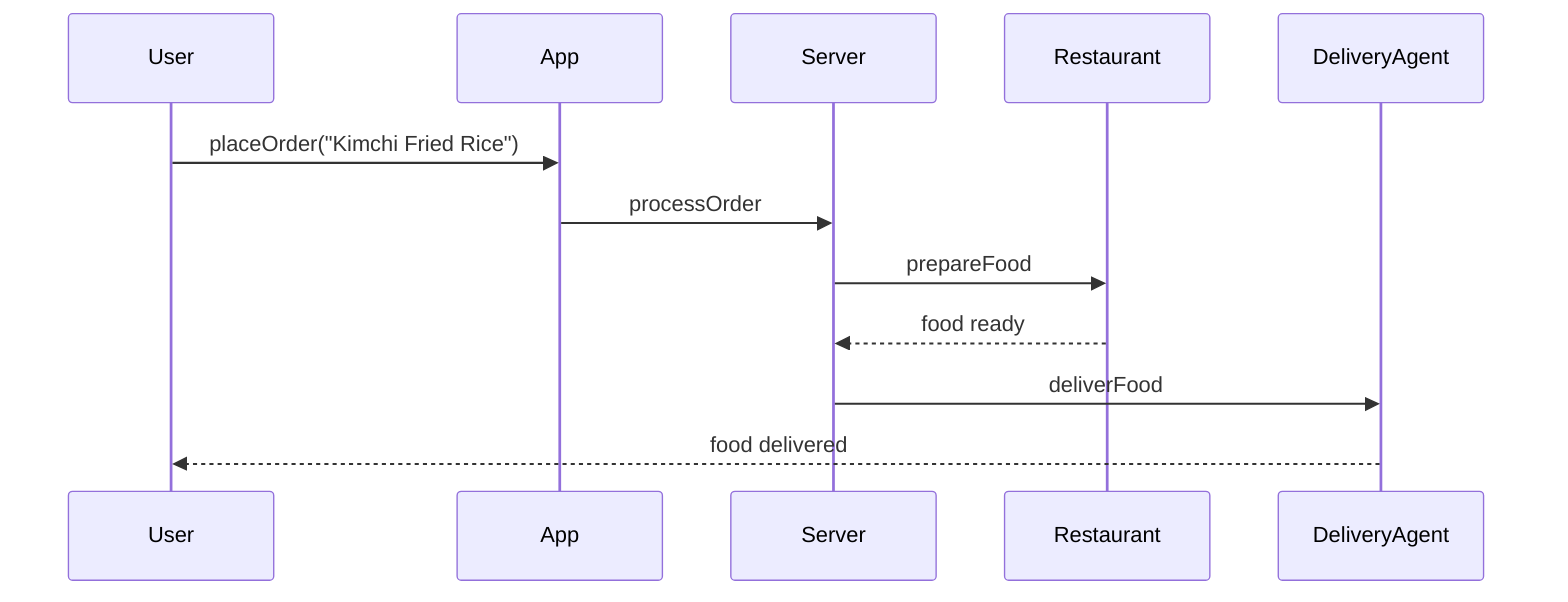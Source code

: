 sequenceDiagram
    participant User
    participant App
    participant Server
    participant Restaurant
    participant DeliveryAgent

    User->>App: placeOrder("Kimchi Fried Rice")
    App->>Server: processOrder
    Server->>Restaurant: prepareFood
    Restaurant-->>Server: food ready
    Server->>DeliveryAgent: deliverFood
    DeliveryAgent-->>User: food delivered